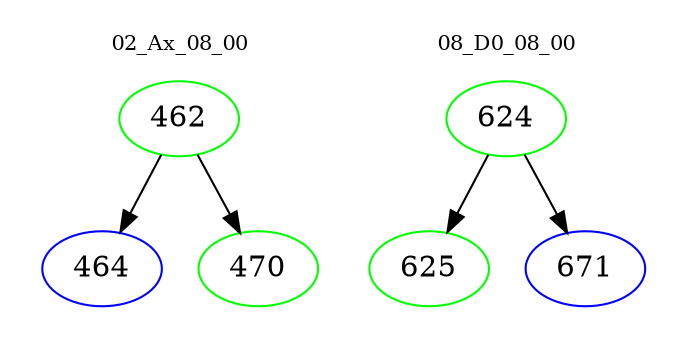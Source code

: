 digraph{
subgraph cluster_0 {
color = white
label = "02_Ax_08_00";
fontsize=10;
T0_462 [label="462", color="green"]
T0_462 -> T0_464 [color="black"]
T0_464 [label="464", color="blue"]
T0_462 -> T0_470 [color="black"]
T0_470 [label="470", color="green"]
}
subgraph cluster_1 {
color = white
label = "08_D0_08_00";
fontsize=10;
T1_624 [label="624", color="green"]
T1_624 -> T1_625 [color="black"]
T1_625 [label="625", color="green"]
T1_624 -> T1_671 [color="black"]
T1_671 [label="671", color="blue"]
}
}
